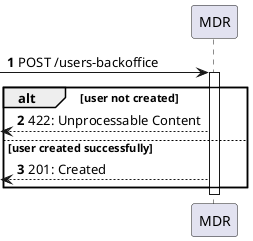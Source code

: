 @startuml
autonumber

participant "MDR" as mdr

[-> mdr: POST /users-backoffice

activate mdr
    alt user not created
        [<-- mdr : 422: Unprocessable Content
    else user created successfully
        [<-- mdr : 201: Created
    end
deactivate mdr

@enduml
